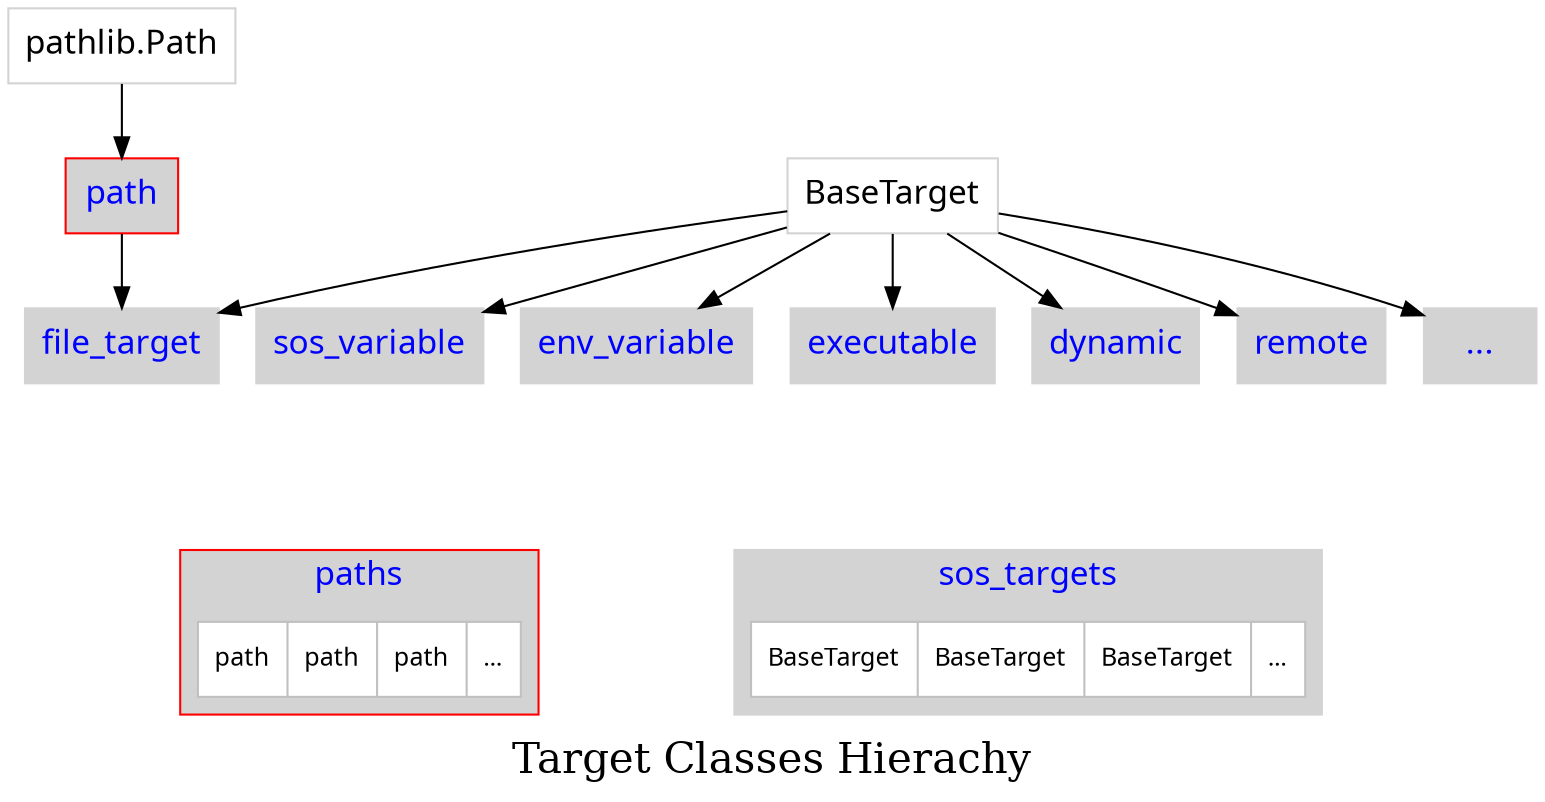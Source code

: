 digraph sos_classes {
        node [ fontname = "Lucida Console", fontsize=16, shape=box, style=filled, color=lightgray, fillcolor=lightgray, fontcolor=blue ]; 
        rankdir = TB;

        label = "Target Classes Hierachy";
        fontsize = 20;
        
        Path [label="pathlib.Path", fontcolor=black, fillcolor=white];

        path [label="path", color=red];

        file_target [label="file_target"];

        BaseTarget [fontcolor=black, fillcolor=white];
        sos_variable;
        env_variable;
        executable ;
        dynamic ;
        remote ;
        other_targets [ label="..."];

        Path -> path -> file_target;
        BaseTarget -> file_target;
        BaseTarget -> executable;
        BaseTarget -> sos_variable;
        BaseTarget -> env_variable;
        BaseTarget -> dynamic;
        BaseTarget -> remote;
        BaseTarget -> other_targets;




    subgraph cluster_1 {
        label = "paths";
        style = filled;
        color = red;
        fillcolor = lightgray;
        fontcolor = blue;
        fontsize = 16;
        fontname = "Lucida Console";
        
        node [shape=record label="paths", fillcolor=white, fontcolor=gray, fontcolor=black, fontsize=12, color=gray];
        struct1 [label="<f0>path|<f1>path|<f2>path|<f3>..."];
    }

    empty1 [style=invis];
    subgraph cluster_2 {
        label = "sos_targets";
        fontname = "Lucida Console";
        
        style = filled;
        color = lightgray;
        fillcolor = lightgray;
        fontcolor = blue;
        fontsize = 16;

        node [shape=record label="sos_targets", fillcolor=white, fontcolor=gray, fontcolor=black, fontsize=12, color=gray];
        struct2 [label="<f0>BaseTarget|<f1>BaseTarget|<f2>BaseTarget|<f3>..."];
    }
    empty [style=invis];
    env_variable -> empty [style=invis];
    empty -> struct1 [style=invis];
    empty -> empty1 [style=invis];
    empty -> struct2 [style=invis];
}
